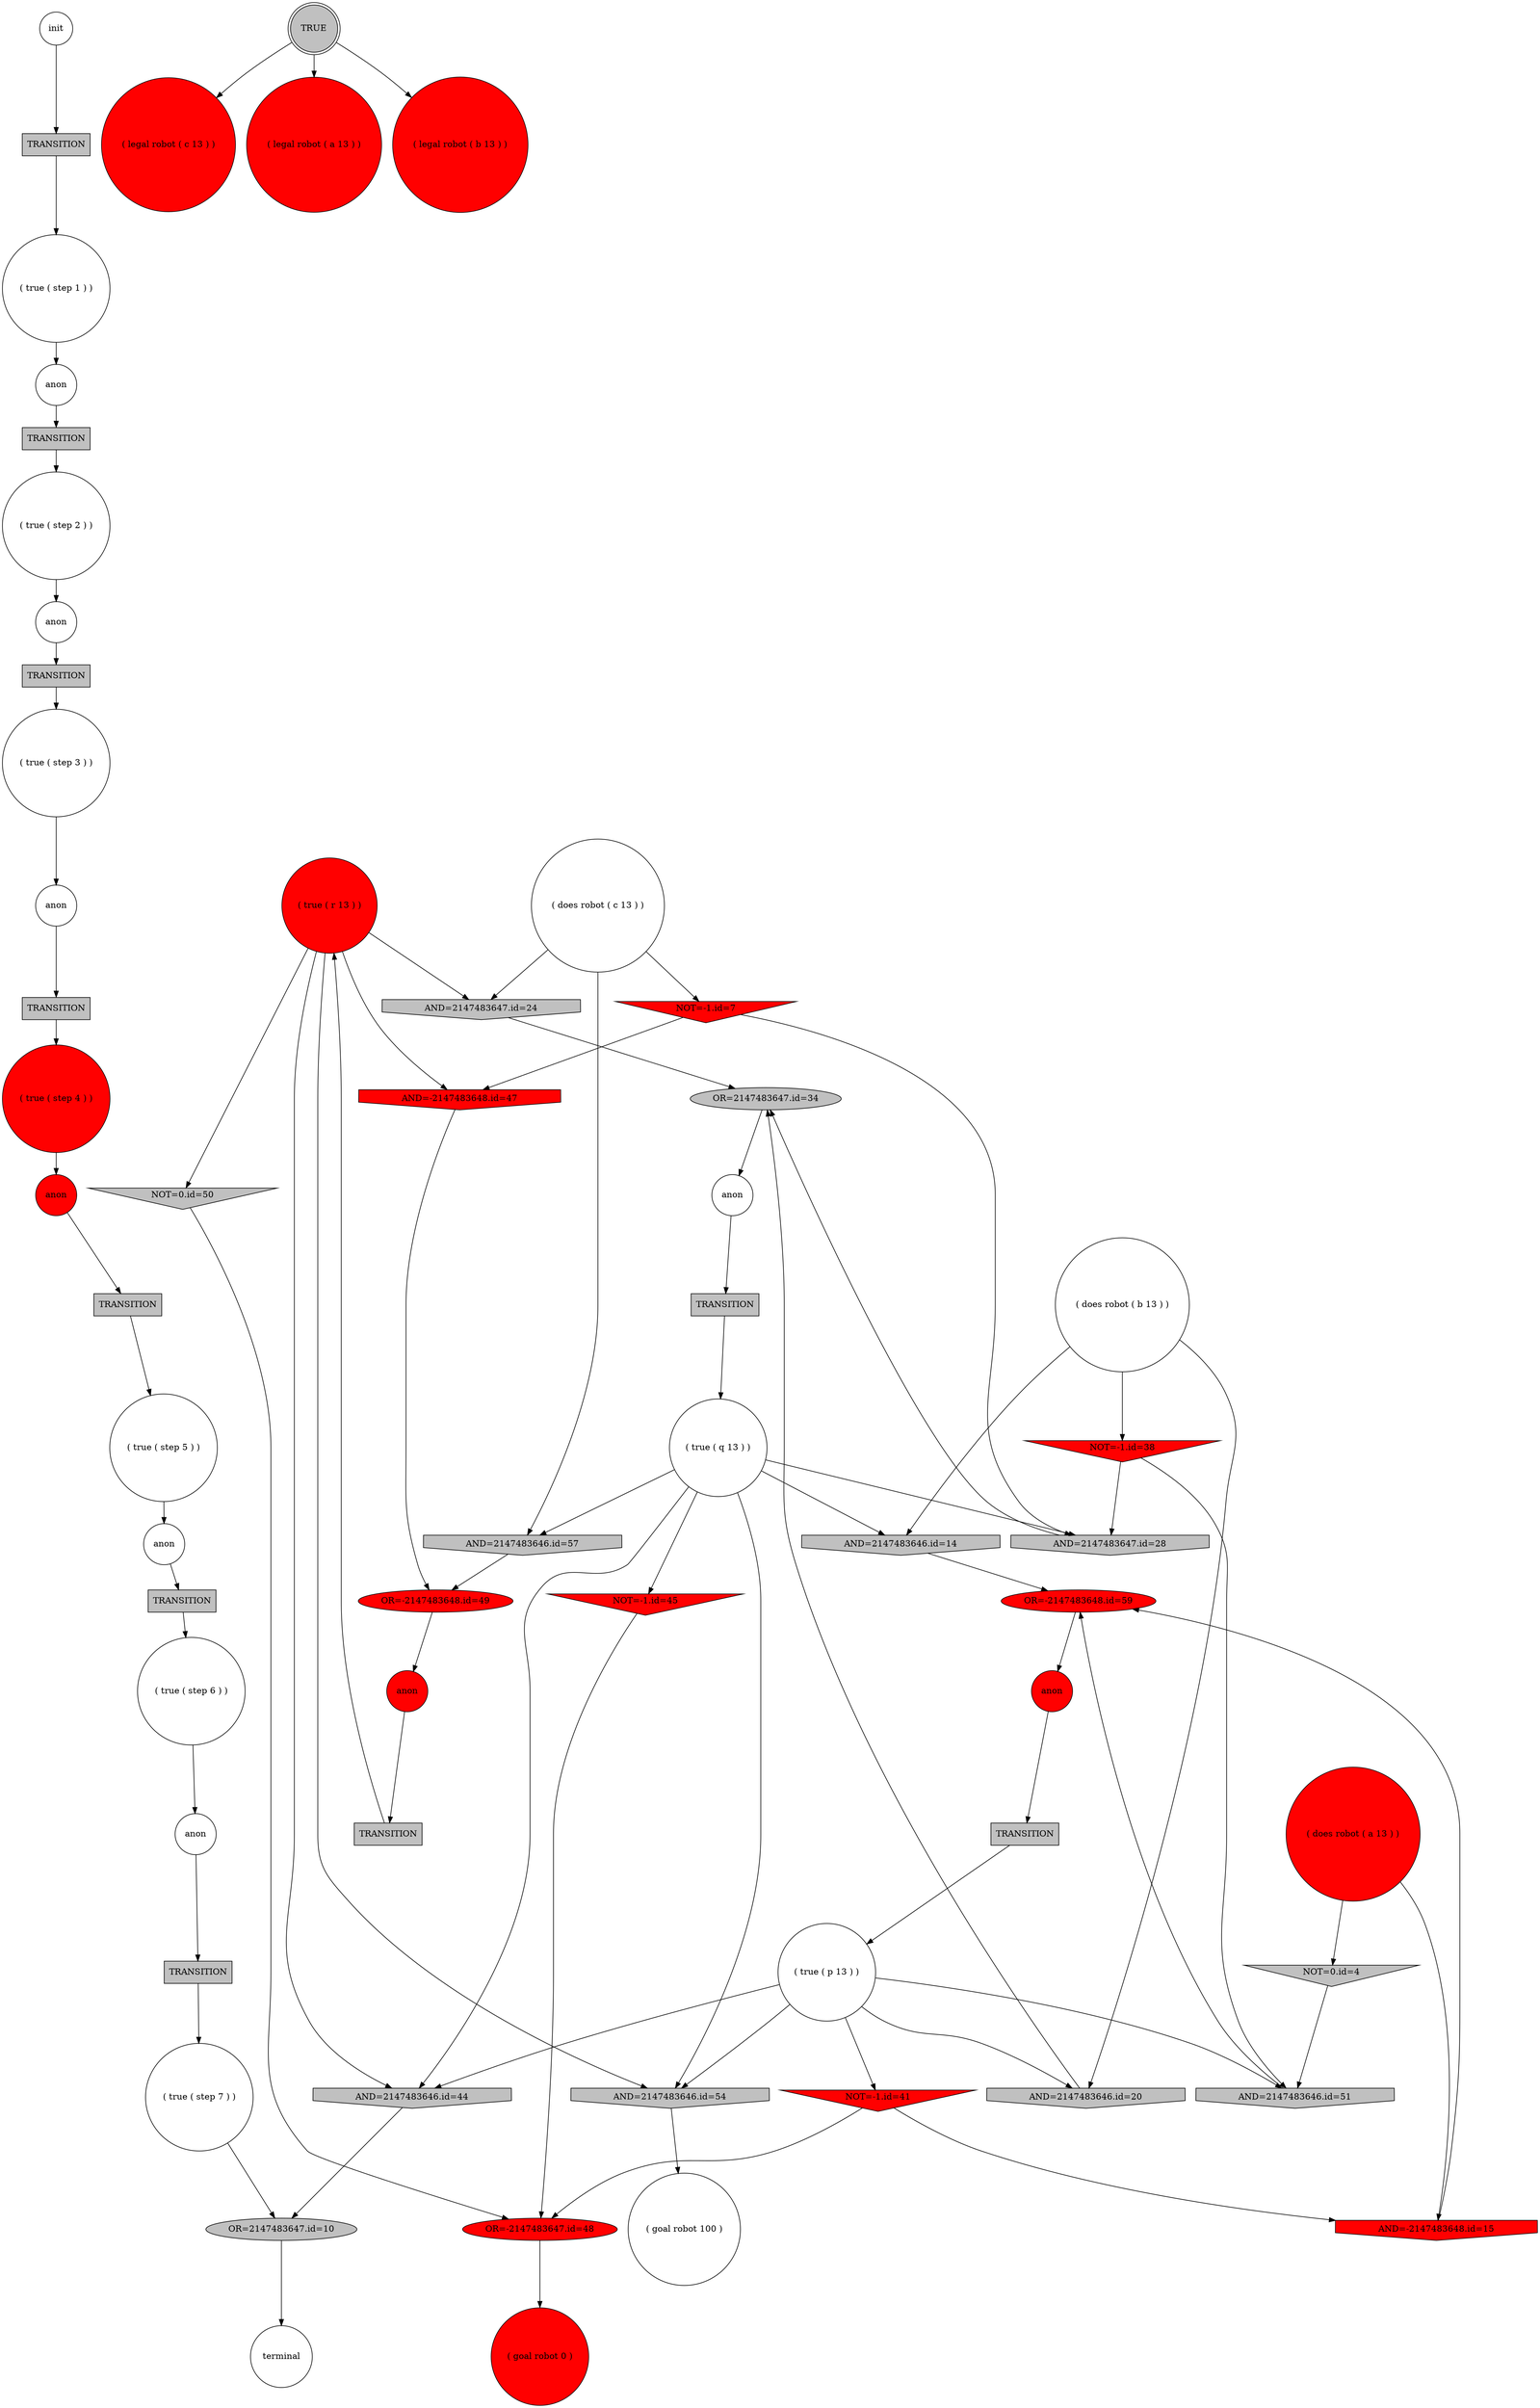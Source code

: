 digraph propNet
{
	"@45c4b5ef"[shape=circle, style= filled, fillcolor=white, label="anon"]; "@45c4b5ef"->"@50fca973"; 
	"@21fe21d3"[shape=doublecircle, style= filled, fillcolor=grey, label="TRUE"]; "@21fe21d3"->"@49625d54"; "@21fe21d3"->"@736c0daf"; "@21fe21d3"->"@6d30d8f"; 
	"@2375db5a"[shape=box, style= filled, fillcolor=grey, label="TRANSITION"]; "@2375db5a"->"@25b42c3c"; 
	"@76557e1d"[shape=circle, style= filled, fillcolor=white, label="( true ( step 7 ) )"]; "@76557e1d"->"@2a2d7ada"; 
	"@4366a333"[shape=invtriangle, style= filled, fillcolor=grey, label="NOT=0.id=4"]; "@4366a333"->"@248f622d"; 
	"@3b45cbf0"[shape=circle, style= filled, fillcolor=white, label="anon"]; "@3b45cbf0"->"@4f9555c3"; 
	"@5af29a3a"[shape=circle, style= filled, fillcolor=white, label="anon"]; "@5af29a3a"->"@3cf050c6"; 
	"@4387ab4a"[shape=invtriangle, style= filled, fillcolor=red, label="NOT=-1.id=7"]; "@4387ab4a"->"@58ffcb6f"; "@4387ab4a"->"@1879bd90"; 
	"@36f4b87"[shape=circle, style= filled, fillcolor=white, label="init"]; "@36f4b87"->"@148cc05f"; 
	"@3e9ac677"[shape=circle, style= filled, fillcolor=white, label="( does robot ( b 13 ) )"]; "@3e9ac677"->"@485f7acd"; "@3e9ac677"->"@366a02f3"; "@3e9ac677"->"@3ee8cf77"; 
	"@2a2d7ada"[shape=ellipse, style= filled, fillcolor=grey, label="OR=2147483647.id=10"]; "@2a2d7ada"->"@22999172"; 
	"@cdf1596"[shape=circle, style= filled, fillcolor=white, label="anon"]; "@cdf1596"->"@2a67486f"; 
	"@25b42c3c"[shape=circle, style= filled, fillcolor=red, label="( true ( r 13 ) )"]; "@25b42c3c"->"@2eb61014"; "@25b42c3c"->"@75d9b861"; "@25b42c3c"->"@1879bd90"; "@25b42c3c"->"@7665b56b"; "@25b42c3c"->"@3ad4841b"; 
	"@50fca973"[shape=box, style= filled, fillcolor=grey, label="TRANSITION"]; "@50fca973"->"@551f83d9"; 
	"@3ee8cf77"[shape=invhouse, style= filled, fillcolor=grey, label="AND=2147483646.id=14"]; "@3ee8cf77"->"@60f6f783"; 
	"@7eb27f66"[shape=invhouse, style= filled, fillcolor=red, label="AND=-2147483648.id=15"]; "@7eb27f66"->"@60f6f783"; 
	"@64851d6c"[shape=circle, style= filled, fillcolor=white, label="( true ( p 13 ) )"]; "@64851d6c"->"@485f7acd"; "@64851d6c"->"@248f622d"; "@64851d6c"->"@75d9b861"; "@64851d6c"->"@124ba711"; "@64851d6c"->"@3ad4841b"; 
	"@2a67486f"[shape=box, style= filled, fillcolor=grey, label="TRANSITION"]; "@2a67486f"->"@7bac48ad"; 
	"@298d3399"[shape=circle, style= filled, fillcolor=white, label="( true ( step 1 ) )"]; "@298d3399"->"@3b45cbf0"; 
	"@4f9555c3"[shape=box, style= filled, fillcolor=grey, label="TRANSITION"]; "@4f9555c3"->"@505e629"; 
	"@485f7acd"[shape=invhouse, style= filled, fillcolor=grey, label="AND=2147483646.id=20"]; "@485f7acd"->"@27c963fc"; 
	"@4408c6d7"[shape=circle, style= filled, fillcolor=red, label="anon"]; "@4408c6d7"->"@2375db5a"; 
	"@66ecc9f"[shape=circle, style= filled, fillcolor=white, label="anon"]; "@66ecc9f"->"@fd540cb"; 
	"@7bac48ad"[shape=circle, style= filled, fillcolor=white, label="( true ( step 6 ) )"]; "@7bac48ad"->"@5af29a3a"; 
	"@7665b56b"[shape=invhouse, style= filled, fillcolor=grey, label="AND=2147483647.id=24"]; "@7665b56b"->"@27c963fc"; 
	"@505e629"[shape=circle, style= filled, fillcolor=white, label="( true ( step 2 ) )"]; "@505e629"->"@45c4b5ef"; 
	"@6d30d8f"[shape=circle, style= filled, fillcolor=red, label="( legal robot ( b 13 ) )"]; 
	"@4cbcffce"[shape=circle, style= filled, fillcolor=red, label="anon"]; "@4cbcffce"->"@636a30be"; 
	"@58ffcb6f"[shape=invhouse, style= filled, fillcolor=grey, label="AND=2147483647.id=28"]; "@58ffcb6f"->"@27c963fc"; 
	"@563e05f1"[shape=circle, style= filled, fillcolor=red, label="anon"]; "@563e05f1"->"@37ab9a0e"; 
	"@636a30be"[shape=box, style= filled, fillcolor=grey, label="TRANSITION"]; "@636a30be"->"@6f0f386d"; 
	"@6b32d53"[shape=circle, style= filled, fillcolor=white, label="( goal robot 100 )"]; 
	"@22999172"[shape=circle, style= filled, fillcolor=white, label="terminal"]; 
	"@91e8512"[shape=circle, style= filled, fillcolor=white, label="( true ( q 13 ) )"]; "@91e8512"->"@746a533a"; "@91e8512"->"@58ffcb6f"; "@91e8512"->"@2a939f57"; "@91e8512"->"@75d9b861"; "@91e8512"->"@3ad4841b"; "@91e8512"->"@3ee8cf77"; 
	"@27c963fc"[shape=ellipse, style= filled, fillcolor=grey, label="OR=2147483647.id=34"]; "@27c963fc"->"@6a5996db"; 
	"@49625d54"[shape=circle, style= filled, fillcolor=red, label="( legal robot ( c 13 ) )"]; 
	"@3cf050c6"[shape=box, style= filled, fillcolor=grey, label="TRANSITION"]; "@3cf050c6"->"@76557e1d"; 
	"@6a5996db"[shape=circle, style= filled, fillcolor=white, label="anon"]; "@6a5996db"->"@4f70ba34"; 
	"@366a02f3"[shape=invtriangle, style= filled, fillcolor=red, label="NOT=-1.id=38"]; "@366a02f3"->"@58ffcb6f"; "@366a02f3"->"@248f622d"; 
	"@148cc05f"[shape=box, style= filled, fillcolor=grey, label="TRANSITION"]; "@148cc05f"->"@298d3399"; 
	"@4f70ba34"[shape=box, style= filled, fillcolor=grey, label="TRANSITION"]; "@4f70ba34"->"@91e8512"; 
	"@124ba711"[shape=invtriangle, style= filled, fillcolor=red, label="NOT=-1.id=41"]; "@124ba711"->"@7eb27f66"; "@124ba711"->"@54d5c2fc"; 
	"@351c6864"[shape=circle, style= filled, fillcolor=red, label="( goal robot 0 )"]; 
	"@37ab9a0e"[shape=box, style= filled, fillcolor=grey, label="TRANSITION"]; "@37ab9a0e"->"@64851d6c"; 
	"@75d9b861"[shape=invhouse, style= filled, fillcolor=grey, label="AND=2147483646.id=44"]; "@75d9b861"->"@2a2d7ada"; 
	"@2a939f57"[shape=invtriangle, style= filled, fillcolor=red, label="NOT=-1.id=45"]; "@2a939f57"->"@54d5c2fc"; 
	"@1b3b7ee0"[shape=circle, style= filled, fillcolor=white, label="( does robot ( c 13 ) )"]; "@1b3b7ee0"->"@746a533a"; "@1b3b7ee0"->"@4387ab4a"; "@1b3b7ee0"->"@7665b56b"; 
	"@1879bd90"[shape=invhouse, style= filled, fillcolor=red, label="AND=-2147483648.id=47"]; "@1879bd90"->"@4cf99279"; 
	"@54d5c2fc"[shape=ellipse, style= filled, fillcolor=red, label="OR=-2147483647.id=48"]; "@54d5c2fc"->"@351c6864"; 
	"@4cf99279"[shape=ellipse, style= filled, fillcolor=red, label="OR=-2147483648.id=49"]; "@4cf99279"->"@4408c6d7"; 
	"@2eb61014"[shape=invtriangle, style= filled, fillcolor=grey, label="NOT=0.id=50"]; "@2eb61014"->"@54d5c2fc"; 
	"@248f622d"[shape=invhouse, style= filled, fillcolor=grey, label="AND=2147483646.id=51"]; "@248f622d"->"@60f6f783"; 
	"@736c0daf"[shape=circle, style= filled, fillcolor=red, label="( legal robot ( a 13 ) )"]; 
	"@551f83d9"[shape=circle, style= filled, fillcolor=white, label="( true ( step 3 ) )"]; "@551f83d9"->"@66ecc9f"; 
	"@3ad4841b"[shape=invhouse, style= filled, fillcolor=grey, label="AND=2147483646.id=54"]; "@3ad4841b"->"@6b32d53"; 
	"@fd540cb"[shape=box, style= filled, fillcolor=grey, label="TRANSITION"]; "@fd540cb"->"@6f4348cd"; 
	"@63178438"[shape=circle, style= filled, fillcolor=red, label="( does robot ( a 13 ) )"]; "@63178438"->"@7eb27f66"; "@63178438"->"@4366a333"; 
	"@746a533a"[shape=invhouse, style= filled, fillcolor=grey, label="AND=2147483646.id=57"]; "@746a533a"->"@4cf99279"; 
	"@6f0f386d"[shape=circle, style= filled, fillcolor=white, label="( true ( step 5 ) )"]; "@6f0f386d"->"@cdf1596"; 
	"@60f6f783"[shape=ellipse, style= filled, fillcolor=red, label="OR=-2147483648.id=59"]; "@60f6f783"->"@563e05f1"; 
	"@6f4348cd"[shape=circle, style= filled, fillcolor=red, label="( true ( step 4 ) )"]; "@6f4348cd"->"@4cbcffce"; 
}